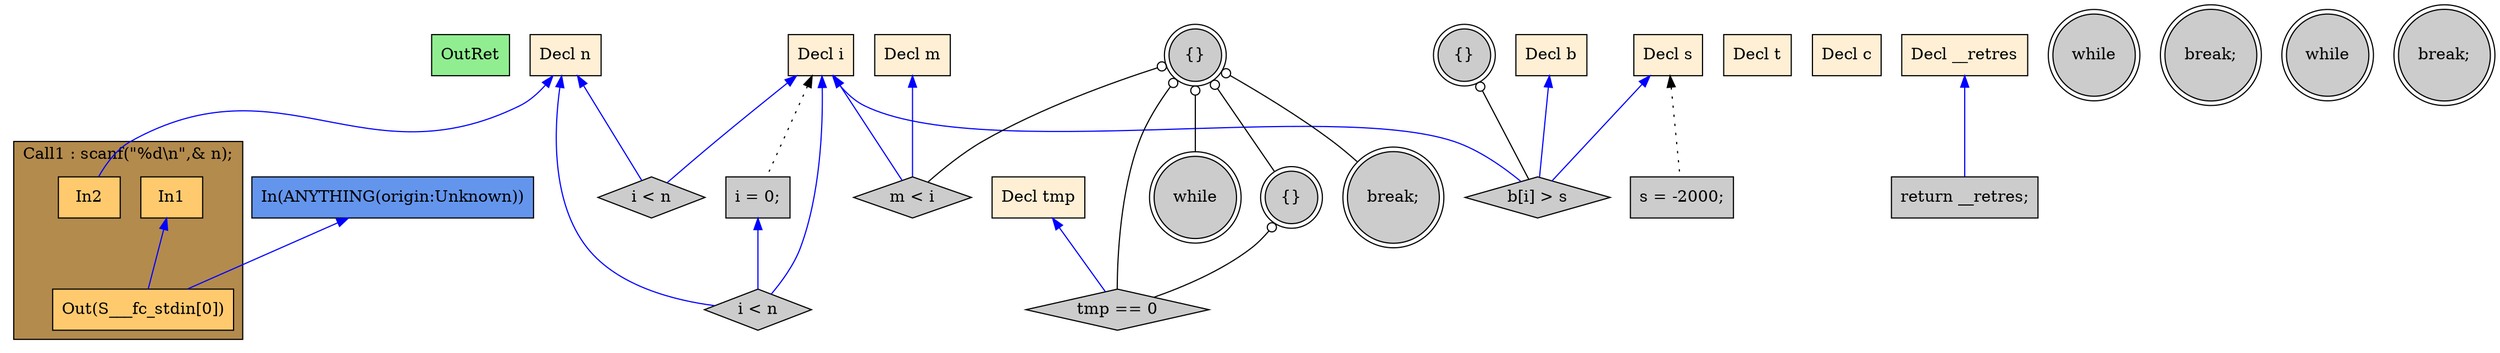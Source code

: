 digraph G {
  rankdir=TB;
  node [style="filled", ];
  32 [label="OutRet", fillcolor="#90EE90", shape=box, ];
  33 [label="In(ANYTHING(origin:Unknown))", fillcolor="#6495ED", shape=box, ];
  2 [label="Decl i", fillcolor="#FFEFD5", shape=box, ];
  3 [label="Decl m", fillcolor="#FFEFD5", shape=box, ];
  4 [label="Decl t", fillcolor="#FFEFD5", shape=box, ];
  5 [label="Decl n", fillcolor="#FFEFD5", shape=box, ];
  6 [label="Decl c", fillcolor="#FFEFD5", shape=box, ];
  7 [label="Decl b", fillcolor="#FFEFD5", shape=box, ];
  8 [label="Decl s", fillcolor="#FFEFD5", shape=box, ];
  9 [label="Decl tmp", fillcolor="#FFEFD5", shape=box, ];
  10 [label="Decl __retres", fillcolor="#FFEFD5", shape=box, ];
  12 [label="In1", fillcolor="#FFCA6E", shape=box, ];
  13 [label="In2", fillcolor="#FFCA6E", shape=box, ];
  14 [label="Out(S___fc_stdin[0])", fillcolor="#FFCA6E", shape=box, ];
  15 [label="s = -2000;", fillcolor="#CCCCCC", shape=box, ];
  16 [label="i = 0;", fillcolor="#CCCCCC", shape=box, ];
  17 [label="while", fillcolor="#CCCCCC", shape=doublecircle, ];
  18 [label="i < n", fillcolor="#CCCCCC", shape=diamond, ];
  19 [label="{}", fillcolor="#CCCCCC", shape=doublecircle, ];
  20 [label="while", fillcolor="#CCCCCC", shape=doublecircle, ];
  21 [label="m < i", fillcolor="#CCCCCC", shape=diamond, ];
  22 [label="break;", fillcolor="#CCCCCC", shape=doublecircle, ];
  23 [label="{}", fillcolor="#CCCCCC", shape=doublecircle, ];
  24 [label="tmp == 0", fillcolor="#CCCCCC", shape=diamond, ];
  25 [label="break;", fillcolor="#CCCCCC", shape=doublecircle, ];
  26 [label="while", fillcolor="#CCCCCC", shape=doublecircle, ];
  27 [label="i < n", fillcolor="#CCCCCC", shape=diamond, ];
  28 [label="{}", fillcolor="#CCCCCC", shape=doublecircle, ];
  29 [label="b[i] > s", fillcolor="#CCCCCC", shape=diamond, ];
  30 [label="break;", fillcolor="#CCCCCC", shape=doublecircle, ];
  31 [label="return __retres;", fillcolor="#CCCCCC", shape=box, ];
  
  subgraph cluster_Call1 { label="Call1 : scanf(\"%d\\n\",& n);";
                           fillcolor="#B38B4D"; style="filled"; 14;13;12;
     };
  
  edge [dir=back, ];
  5 -> 13 [color="#0000FF", ];
  12 -> 14 [color="#0000FF", ];
  33 -> 14 [color="#0000FF", ];
  8 -> 15 [color="#000000", style="dotted", ];
  2 -> 16 [color="#000000", style="dotted", ];
  2 -> 18 [color="#0000FF", ];
  5 -> 18 [color="#0000FF", ];
  16 -> 18 [color="#0000FF", ];
  19 -> 20 [color="#000000", arrowtail=odot, ];
  2 -> 21 [color="#0000FF", ];
  3 -> 21 [color="#0000FF", ];
  19 -> 21 [color="#000000", arrowtail=odot, ];
  19 -> 22 [color="#000000", arrowtail=odot, ];
  19 -> 23 [color="#000000", arrowtail=odot, ];
  9 -> 24 [color="#0000FF", ];
  19 -> 24 [color="#000000", arrowtail=odot, ];
  23 -> 24 [color="#000000", arrowtail=odot, ];
  2 -> 27 [color="#0000FF", ];
  5 -> 27 [color="#0000FF", ];
  2 -> 29 [color="#0000FF", ];
  7 -> 29 [color="#0000FF", ];
  8 -> 29 [color="#0000FF", ];
  28 -> 29 [color="#000000", arrowtail=odot, ];
  10 -> 31 [color="#0000FF", ];
  
  }